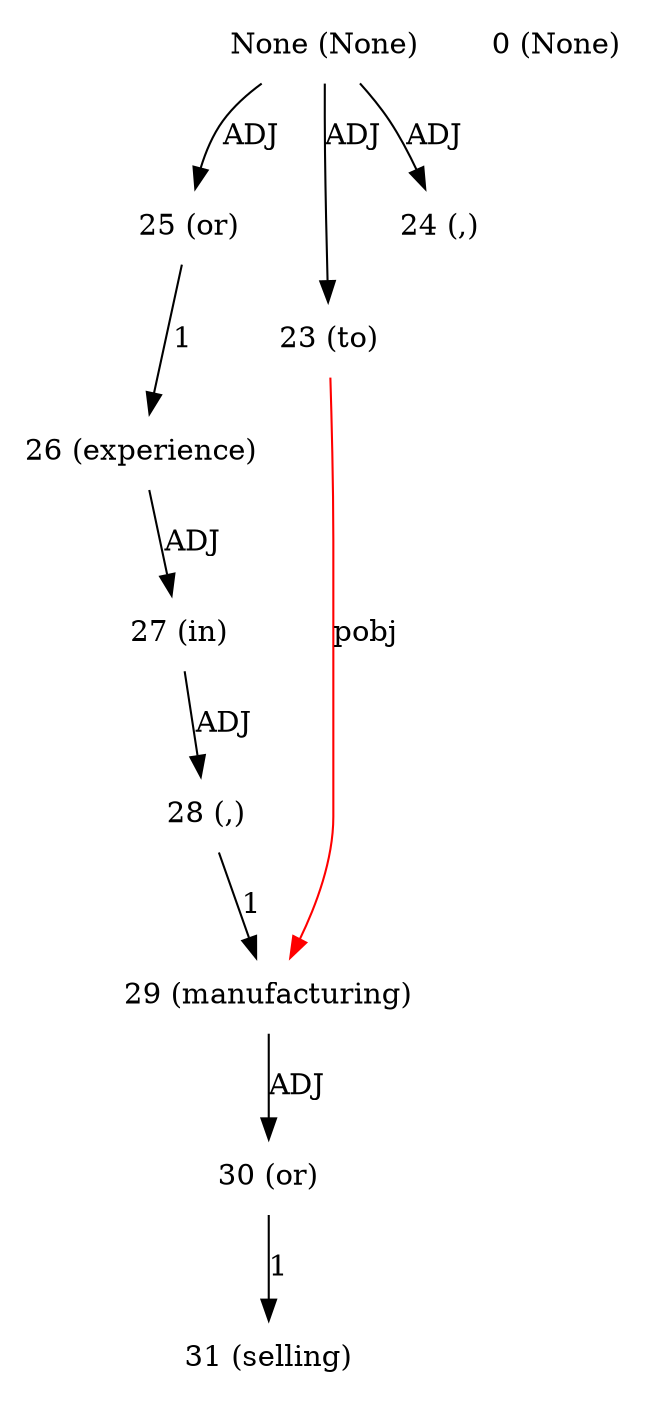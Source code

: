 digraph G{
edge [dir=forward]
node [shape=plaintext]

None [label="None (None)"]
None -> 25 [label="ADJ"]
None [label="None (None)"]
None -> 23 [label="ADJ"]
None -> 24 [label="ADJ"]
0 [label="0 (None)"]
23 [label="23 (to)"]
24 [label="24 (,)"]
25 [label="25 (or)"]
25 -> 26 [label="1"]
26 [label="26 (experience)"]
26 -> 27 [label="ADJ"]
27 [label="27 (in)"]
27 -> 28 [label="ADJ"]
28 [label="28 (,)"]
28 -> 29 [label="1"]
29 [label="29 (manufacturing)"]
23 -> 29 [label="pobj", color="red"]
29 -> 30 [label="ADJ"]
30 [label="30 (or)"]
30 -> 31 [label="1"]
31 [label="31 (selling)"]
}
